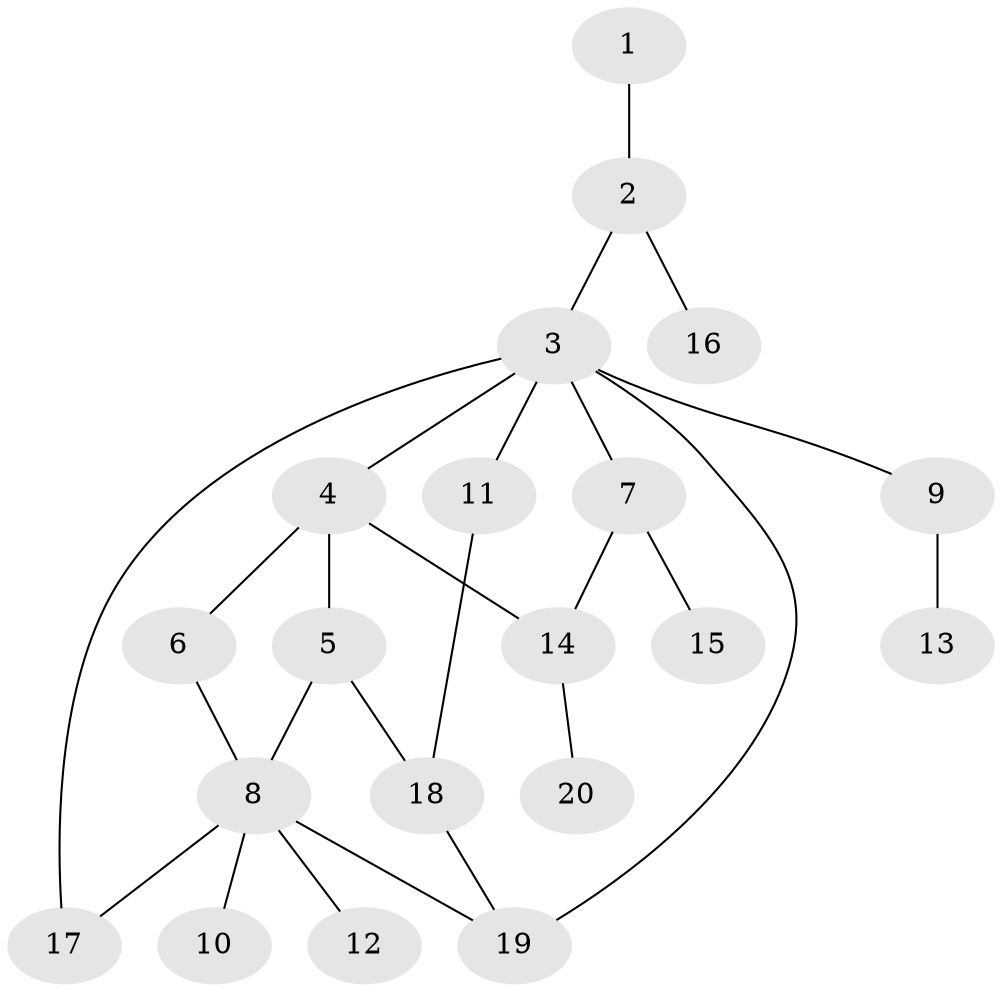 // Generated by graph-tools (version 1.1) at 2025/46/02/15/25 05:46:28]
// undirected, 20 vertices, 25 edges
graph export_dot {
graph [start="1"]
  node [color=gray90,style=filled];
  1;
  2;
  3;
  4;
  5;
  6;
  7;
  8;
  9;
  10;
  11;
  12;
  13;
  14;
  15;
  16;
  17;
  18;
  19;
  20;
  1 -- 2;
  2 -- 3;
  2 -- 16;
  3 -- 4;
  3 -- 7;
  3 -- 9;
  3 -- 11;
  3 -- 17;
  3 -- 19;
  4 -- 5;
  4 -- 6;
  4 -- 14;
  5 -- 18;
  5 -- 8;
  6 -- 8;
  7 -- 15;
  7 -- 14;
  8 -- 10;
  8 -- 12;
  8 -- 17;
  8 -- 19;
  9 -- 13;
  11 -- 18;
  14 -- 20;
  18 -- 19;
}
